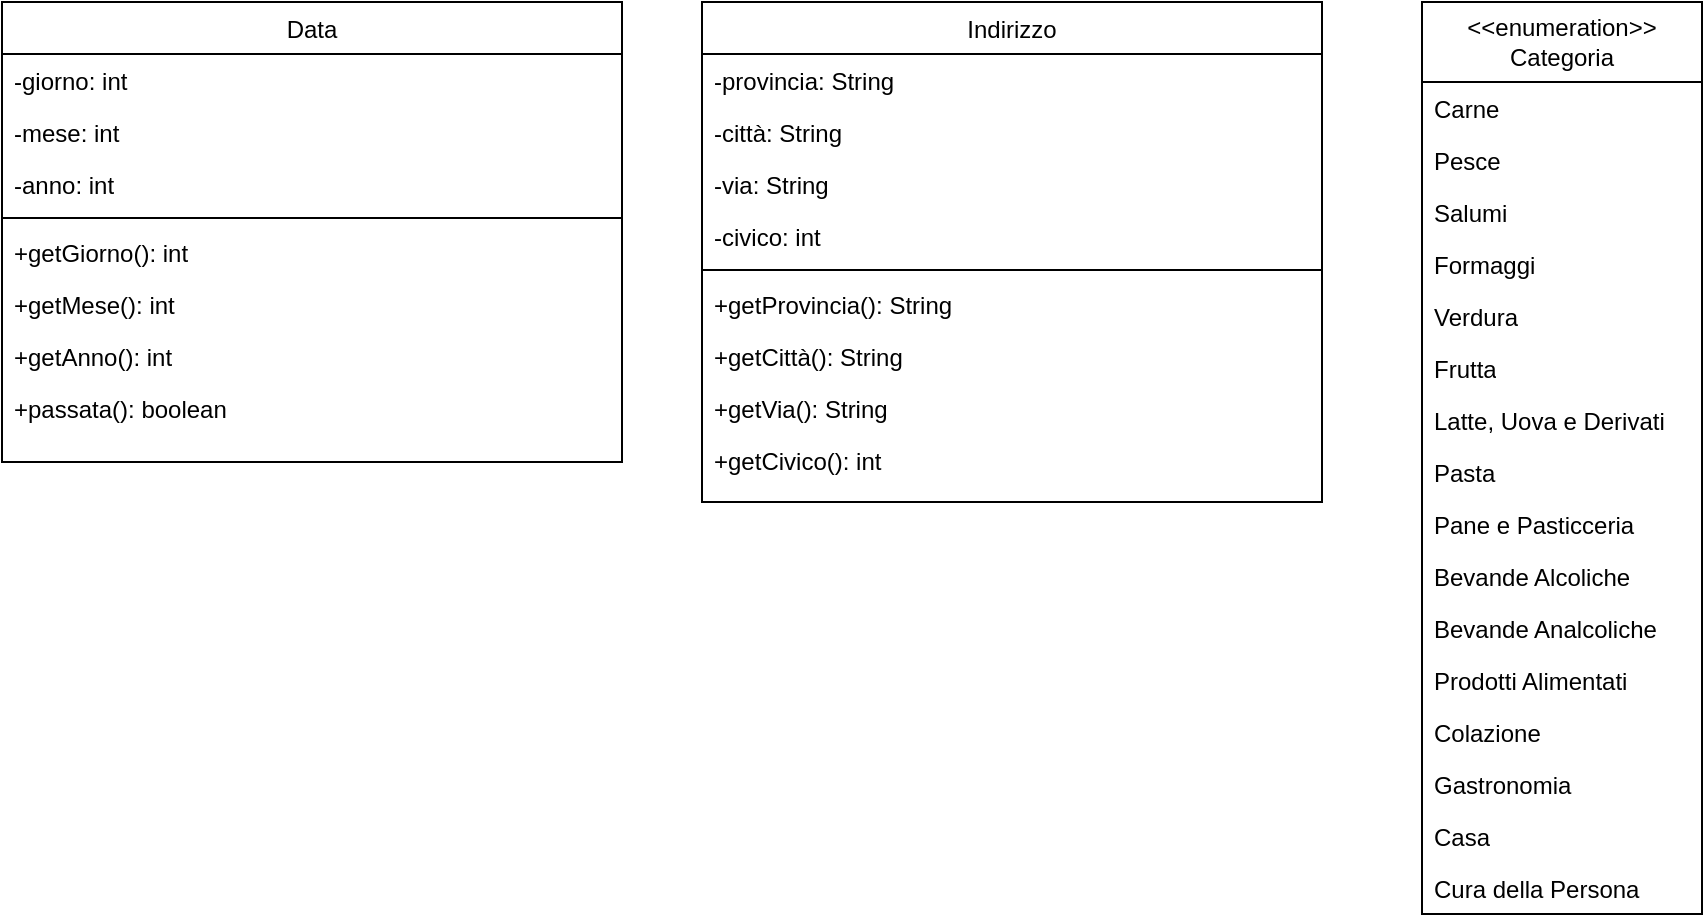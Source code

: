 <mxfile version="14.6.13" type="device"><diagram id="fdlnYVV2FXl3OFMKV_HC" name="Pagina-1"><mxGraphModel dx="2255" dy="2460" grid="1" gridSize="10" guides="1" tooltips="1" connect="1" arrows="1" fold="1" page="1" pageScale="1" pageWidth="1169" pageHeight="827" math="0" shadow="0"><root><mxCell id="0"/><mxCell id="1" parent="0"/><mxCell id="SDbW7gpLG_c0YDmSkQrM-1" value="Data" style="swimlane;fontStyle=0;align=center;verticalAlign=top;childLayout=stackLayout;horizontal=1;startSize=26;horizontalStack=0;resizeParent=1;resizeLast=0;collapsible=1;marginBottom=0;rounded=0;shadow=0;strokeWidth=1;" vertex="1" parent="1"><mxGeometry x="-1100" y="-1244" width="310" height="230" as="geometry"><mxRectangle x="-165" y="360" width="170" height="26" as="alternateBounds"/></mxGeometry></mxCell><mxCell id="SDbW7gpLG_c0YDmSkQrM-2" value="-giorno: int" style="text;align=left;verticalAlign=top;spacingLeft=4;spacingRight=4;overflow=hidden;rotatable=0;points=[[0,0.5],[1,0.5]];portConstraint=eastwest;" vertex="1" parent="SDbW7gpLG_c0YDmSkQrM-1"><mxGeometry y="26" width="310" height="26" as="geometry"/></mxCell><mxCell id="SDbW7gpLG_c0YDmSkQrM-3" value="-mese: int" style="text;align=left;verticalAlign=top;spacingLeft=4;spacingRight=4;overflow=hidden;rotatable=0;points=[[0,0.5],[1,0.5]];portConstraint=eastwest;" vertex="1" parent="SDbW7gpLG_c0YDmSkQrM-1"><mxGeometry y="52" width="310" height="26" as="geometry"/></mxCell><mxCell id="SDbW7gpLG_c0YDmSkQrM-4" value="-anno: int" style="text;align=left;verticalAlign=top;spacingLeft=4;spacingRight=4;overflow=hidden;rotatable=0;points=[[0,0.5],[1,0.5]];portConstraint=eastwest;" vertex="1" parent="SDbW7gpLG_c0YDmSkQrM-1"><mxGeometry y="78" width="310" height="26" as="geometry"/></mxCell><mxCell id="SDbW7gpLG_c0YDmSkQrM-5" value="" style="line;html=1;strokeWidth=1;align=left;verticalAlign=middle;spacingTop=-1;spacingLeft=3;spacingRight=3;rotatable=0;labelPosition=right;points=[];portConstraint=eastwest;" vertex="1" parent="SDbW7gpLG_c0YDmSkQrM-1"><mxGeometry y="104" width="310" height="8" as="geometry"/></mxCell><mxCell id="SDbW7gpLG_c0YDmSkQrM-6" value="+getGiorno(): int" style="text;align=left;verticalAlign=top;spacingLeft=4;spacingRight=4;overflow=hidden;rotatable=0;points=[[0,0.5],[1,0.5]];portConstraint=eastwest;" vertex="1" parent="SDbW7gpLG_c0YDmSkQrM-1"><mxGeometry y="112" width="310" height="26" as="geometry"/></mxCell><mxCell id="SDbW7gpLG_c0YDmSkQrM-7" value="+getMese(): int" style="text;align=left;verticalAlign=top;spacingLeft=4;spacingRight=4;overflow=hidden;rotatable=0;points=[[0,0.5],[1,0.5]];portConstraint=eastwest;" vertex="1" parent="SDbW7gpLG_c0YDmSkQrM-1"><mxGeometry y="138" width="310" height="26" as="geometry"/></mxCell><mxCell id="SDbW7gpLG_c0YDmSkQrM-8" value="+getAnno(): int" style="text;align=left;verticalAlign=top;spacingLeft=4;spacingRight=4;overflow=hidden;rotatable=0;points=[[0,0.5],[1,0.5]];portConstraint=eastwest;" vertex="1" parent="SDbW7gpLG_c0YDmSkQrM-1"><mxGeometry y="164" width="310" height="26" as="geometry"/></mxCell><mxCell id="SDbW7gpLG_c0YDmSkQrM-9" value="+passata(): boolean" style="text;align=left;verticalAlign=top;spacingLeft=4;spacingRight=4;overflow=hidden;rotatable=0;points=[[0,0.5],[1,0.5]];portConstraint=eastwest;" vertex="1" parent="SDbW7gpLG_c0YDmSkQrM-1"><mxGeometry y="190" width="310" height="26" as="geometry"/></mxCell><mxCell id="SDbW7gpLG_c0YDmSkQrM-10" value="Indirizzo" style="swimlane;fontStyle=0;align=center;verticalAlign=top;childLayout=stackLayout;horizontal=1;startSize=26;horizontalStack=0;resizeParent=1;resizeLast=0;collapsible=1;marginBottom=0;rounded=0;shadow=0;strokeWidth=1;" vertex="1" parent="1"><mxGeometry x="-750" y="-1244" width="310" height="250" as="geometry"><mxRectangle x="-165" y="360" width="170" height="26" as="alternateBounds"/></mxGeometry></mxCell><mxCell id="SDbW7gpLG_c0YDmSkQrM-11" value="-provincia: String" style="text;align=left;verticalAlign=top;spacingLeft=4;spacingRight=4;overflow=hidden;rotatable=0;points=[[0,0.5],[1,0.5]];portConstraint=eastwest;" vertex="1" parent="SDbW7gpLG_c0YDmSkQrM-10"><mxGeometry y="26" width="310" height="26" as="geometry"/></mxCell><mxCell id="SDbW7gpLG_c0YDmSkQrM-12" value="-città: String" style="text;align=left;verticalAlign=top;spacingLeft=4;spacingRight=4;overflow=hidden;rotatable=0;points=[[0,0.5],[1,0.5]];portConstraint=eastwest;" vertex="1" parent="SDbW7gpLG_c0YDmSkQrM-10"><mxGeometry y="52" width="310" height="26" as="geometry"/></mxCell><mxCell id="SDbW7gpLG_c0YDmSkQrM-13" value="-via: String" style="text;align=left;verticalAlign=top;spacingLeft=4;spacingRight=4;overflow=hidden;rotatable=0;points=[[0,0.5],[1,0.5]];portConstraint=eastwest;" vertex="1" parent="SDbW7gpLG_c0YDmSkQrM-10"><mxGeometry y="78" width="310" height="26" as="geometry"/></mxCell><mxCell id="SDbW7gpLG_c0YDmSkQrM-14" value="-civico: int" style="text;align=left;verticalAlign=top;spacingLeft=4;spacingRight=4;overflow=hidden;rotatable=0;points=[[0,0.5],[1,0.5]];portConstraint=eastwest;" vertex="1" parent="SDbW7gpLG_c0YDmSkQrM-10"><mxGeometry y="104" width="310" height="26" as="geometry"/></mxCell><mxCell id="SDbW7gpLG_c0YDmSkQrM-15" value="" style="line;html=1;strokeWidth=1;align=left;verticalAlign=middle;spacingTop=-1;spacingLeft=3;spacingRight=3;rotatable=0;labelPosition=right;points=[];portConstraint=eastwest;" vertex="1" parent="SDbW7gpLG_c0YDmSkQrM-10"><mxGeometry y="130" width="310" height="8" as="geometry"/></mxCell><mxCell id="SDbW7gpLG_c0YDmSkQrM-16" value="+getProvincia(): String" style="text;align=left;verticalAlign=top;spacingLeft=4;spacingRight=4;overflow=hidden;rotatable=0;points=[[0,0.5],[1,0.5]];portConstraint=eastwest;" vertex="1" parent="SDbW7gpLG_c0YDmSkQrM-10"><mxGeometry y="138" width="310" height="26" as="geometry"/></mxCell><mxCell id="SDbW7gpLG_c0YDmSkQrM-17" value="+getCittà(): String" style="text;align=left;verticalAlign=top;spacingLeft=4;spacingRight=4;overflow=hidden;rotatable=0;points=[[0,0.5],[1,0.5]];portConstraint=eastwest;" vertex="1" parent="SDbW7gpLG_c0YDmSkQrM-10"><mxGeometry y="164" width="310" height="26" as="geometry"/></mxCell><mxCell id="SDbW7gpLG_c0YDmSkQrM-18" value="+getVia(): String" style="text;align=left;verticalAlign=top;spacingLeft=4;spacingRight=4;overflow=hidden;rotatable=0;points=[[0,0.5],[1,0.5]];portConstraint=eastwest;" vertex="1" parent="SDbW7gpLG_c0YDmSkQrM-10"><mxGeometry y="190" width="310" height="26" as="geometry"/></mxCell><mxCell id="SDbW7gpLG_c0YDmSkQrM-19" value="+getCivico(): int" style="text;align=left;verticalAlign=top;spacingLeft=4;spacingRight=4;overflow=hidden;rotatable=0;points=[[0,0.5],[1,0.5]];portConstraint=eastwest;" vertex="1" parent="SDbW7gpLG_c0YDmSkQrM-10"><mxGeometry y="216" width="310" height="26" as="geometry"/></mxCell><mxCell id="SDbW7gpLG_c0YDmSkQrM-20" value="&amp;lt;&amp;lt;enumeration&amp;gt;&amp;gt;&lt;br&gt;Categoria" style="swimlane;fontStyle=0;childLayout=stackLayout;horizontal=1;startSize=40;fillColor=none;horizontalStack=0;resizeParent=1;resizeParentMax=0;resizeLast=0;collapsible=1;marginBottom=0;whiteSpace=wrap;html=1;" vertex="1" parent="1"><mxGeometry x="-390" y="-1244" width="140" height="456" as="geometry"/></mxCell><mxCell id="SDbW7gpLG_c0YDmSkQrM-21" value="Carne" style="text;strokeColor=none;fillColor=none;align=left;verticalAlign=top;spacingLeft=4;spacingRight=4;overflow=hidden;rotatable=0;points=[[0,0.5],[1,0.5]];portConstraint=eastwest;whiteSpace=wrap;html=1;" vertex="1" parent="SDbW7gpLG_c0YDmSkQrM-20"><mxGeometry y="40" width="140" height="26" as="geometry"/></mxCell><mxCell id="SDbW7gpLG_c0YDmSkQrM-22" value="Pesce" style="text;strokeColor=none;fillColor=none;align=left;verticalAlign=top;spacingLeft=4;spacingRight=4;overflow=hidden;rotatable=0;points=[[0,0.5],[1,0.5]];portConstraint=eastwest;whiteSpace=wrap;html=1;" vertex="1" parent="SDbW7gpLG_c0YDmSkQrM-20"><mxGeometry y="66" width="140" height="26" as="geometry"/></mxCell><mxCell id="SDbW7gpLG_c0YDmSkQrM-23" value="Salumi" style="text;strokeColor=none;fillColor=none;align=left;verticalAlign=top;spacingLeft=4;spacingRight=4;overflow=hidden;rotatable=0;points=[[0,0.5],[1,0.5]];portConstraint=eastwest;whiteSpace=wrap;html=1;" vertex="1" parent="SDbW7gpLG_c0YDmSkQrM-20"><mxGeometry y="92" width="140" height="26" as="geometry"/></mxCell><mxCell id="SDbW7gpLG_c0YDmSkQrM-24" value="Formaggi" style="text;strokeColor=none;fillColor=none;align=left;verticalAlign=top;spacingLeft=4;spacingRight=4;overflow=hidden;rotatable=0;points=[[0,0.5],[1,0.5]];portConstraint=eastwest;whiteSpace=wrap;html=1;" vertex="1" parent="SDbW7gpLG_c0YDmSkQrM-20"><mxGeometry y="118" width="140" height="26" as="geometry"/></mxCell><mxCell id="SDbW7gpLG_c0YDmSkQrM-25" value="Verdura" style="text;strokeColor=none;fillColor=none;align=left;verticalAlign=top;spacingLeft=4;spacingRight=4;overflow=hidden;rotatable=0;points=[[0,0.5],[1,0.5]];portConstraint=eastwest;whiteSpace=wrap;html=1;" vertex="1" parent="SDbW7gpLG_c0YDmSkQrM-20"><mxGeometry y="144" width="140" height="26" as="geometry"/></mxCell><mxCell id="SDbW7gpLG_c0YDmSkQrM-26" value="Frutta" style="text;strokeColor=none;fillColor=none;align=left;verticalAlign=top;spacingLeft=4;spacingRight=4;overflow=hidden;rotatable=0;points=[[0,0.5],[1,0.5]];portConstraint=eastwest;whiteSpace=wrap;html=1;" vertex="1" parent="SDbW7gpLG_c0YDmSkQrM-20"><mxGeometry y="170" width="140" height="26" as="geometry"/></mxCell><mxCell id="SDbW7gpLG_c0YDmSkQrM-27" value="Latte, Uova e Derivati" style="text;strokeColor=none;fillColor=none;align=left;verticalAlign=top;spacingLeft=4;spacingRight=4;overflow=hidden;rotatable=0;points=[[0,0.5],[1,0.5]];portConstraint=eastwest;whiteSpace=wrap;html=1;" vertex="1" parent="SDbW7gpLG_c0YDmSkQrM-20"><mxGeometry y="196" width="140" height="26" as="geometry"/></mxCell><mxCell id="SDbW7gpLG_c0YDmSkQrM-28" value="Pasta" style="text;strokeColor=none;fillColor=none;align=left;verticalAlign=top;spacingLeft=4;spacingRight=4;overflow=hidden;rotatable=0;points=[[0,0.5],[1,0.5]];portConstraint=eastwest;whiteSpace=wrap;html=1;" vertex="1" parent="SDbW7gpLG_c0YDmSkQrM-20"><mxGeometry y="222" width="140" height="26" as="geometry"/></mxCell><mxCell id="SDbW7gpLG_c0YDmSkQrM-29" value="Pane e Pasticceria&amp;nbsp;" style="text;strokeColor=none;fillColor=none;align=left;verticalAlign=top;spacingLeft=4;spacingRight=4;overflow=hidden;rotatable=0;points=[[0,0.5],[1,0.5]];portConstraint=eastwest;whiteSpace=wrap;html=1;" vertex="1" parent="SDbW7gpLG_c0YDmSkQrM-20"><mxGeometry y="248" width="140" height="26" as="geometry"/></mxCell><mxCell id="SDbW7gpLG_c0YDmSkQrM-30" value="Bevande Alcoliche" style="text;strokeColor=none;fillColor=none;align=left;verticalAlign=top;spacingLeft=4;spacingRight=4;overflow=hidden;rotatable=0;points=[[0,0.5],[1,0.5]];portConstraint=eastwest;whiteSpace=wrap;html=1;" vertex="1" parent="SDbW7gpLG_c0YDmSkQrM-20"><mxGeometry y="274" width="140" height="26" as="geometry"/></mxCell><mxCell id="SDbW7gpLG_c0YDmSkQrM-31" value="Bevande Analcoliche" style="text;strokeColor=none;fillColor=none;align=left;verticalAlign=top;spacingLeft=4;spacingRight=4;overflow=hidden;rotatable=0;points=[[0,0.5],[1,0.5]];portConstraint=eastwest;whiteSpace=wrap;html=1;" vertex="1" parent="SDbW7gpLG_c0YDmSkQrM-20"><mxGeometry y="300" width="140" height="26" as="geometry"/></mxCell><mxCell id="SDbW7gpLG_c0YDmSkQrM-32" value="Prodotti Alimentati" style="text;strokeColor=none;fillColor=none;align=left;verticalAlign=top;spacingLeft=4;spacingRight=4;overflow=hidden;rotatable=0;points=[[0,0.5],[1,0.5]];portConstraint=eastwest;whiteSpace=wrap;html=1;" vertex="1" parent="SDbW7gpLG_c0YDmSkQrM-20"><mxGeometry y="326" width="140" height="26" as="geometry"/></mxCell><mxCell id="SDbW7gpLG_c0YDmSkQrM-33" value="Colazione&lt;span style=&quot;white-space: pre;&quot;&gt;&#9;&lt;/span&gt;" style="text;strokeColor=none;fillColor=none;align=left;verticalAlign=top;spacingLeft=4;spacingRight=4;overflow=hidden;rotatable=0;points=[[0,0.5],[1,0.5]];portConstraint=eastwest;whiteSpace=wrap;html=1;" vertex="1" parent="SDbW7gpLG_c0YDmSkQrM-20"><mxGeometry y="352" width="140" height="26" as="geometry"/></mxCell><mxCell id="SDbW7gpLG_c0YDmSkQrM-34" value="Gastronomia" style="text;strokeColor=none;fillColor=none;align=left;verticalAlign=top;spacingLeft=4;spacingRight=4;overflow=hidden;rotatable=0;points=[[0,0.5],[1,0.5]];portConstraint=eastwest;whiteSpace=wrap;html=1;" vertex="1" parent="SDbW7gpLG_c0YDmSkQrM-20"><mxGeometry y="378" width="140" height="26" as="geometry"/></mxCell><mxCell id="SDbW7gpLG_c0YDmSkQrM-35" value="Casa" style="text;strokeColor=none;fillColor=none;align=left;verticalAlign=top;spacingLeft=4;spacingRight=4;overflow=hidden;rotatable=0;points=[[0,0.5],[1,0.5]];portConstraint=eastwest;whiteSpace=wrap;html=1;" vertex="1" parent="SDbW7gpLG_c0YDmSkQrM-20"><mxGeometry y="404" width="140" height="26" as="geometry"/></mxCell><mxCell id="SDbW7gpLG_c0YDmSkQrM-36" value="Cura della Persona" style="text;strokeColor=none;fillColor=none;align=left;verticalAlign=top;spacingLeft=4;spacingRight=4;overflow=hidden;rotatable=0;points=[[0,0.5],[1,0.5]];portConstraint=eastwest;whiteSpace=wrap;html=1;" vertex="1" parent="SDbW7gpLG_c0YDmSkQrM-20"><mxGeometry y="430" width="140" height="26" as="geometry"/></mxCell></root></mxGraphModel></diagram></mxfile>